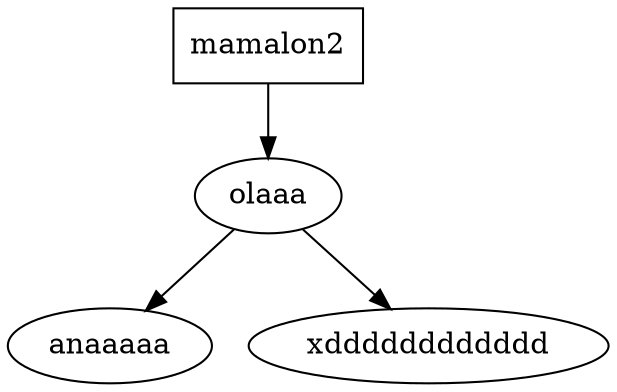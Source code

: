 digraph mamalon2 {
raiz [label="mamalon2", shape=box];
N94822978023104 [label="olaaa"];
N94822978023104 -> N94822978022576;
N94822978022576 [label="anaaaaa"];
N94822978023104 -> N94822978020672;
N94822978020672 [label="xdddddddddddd"];
raiz -> N94822978023104;
}
